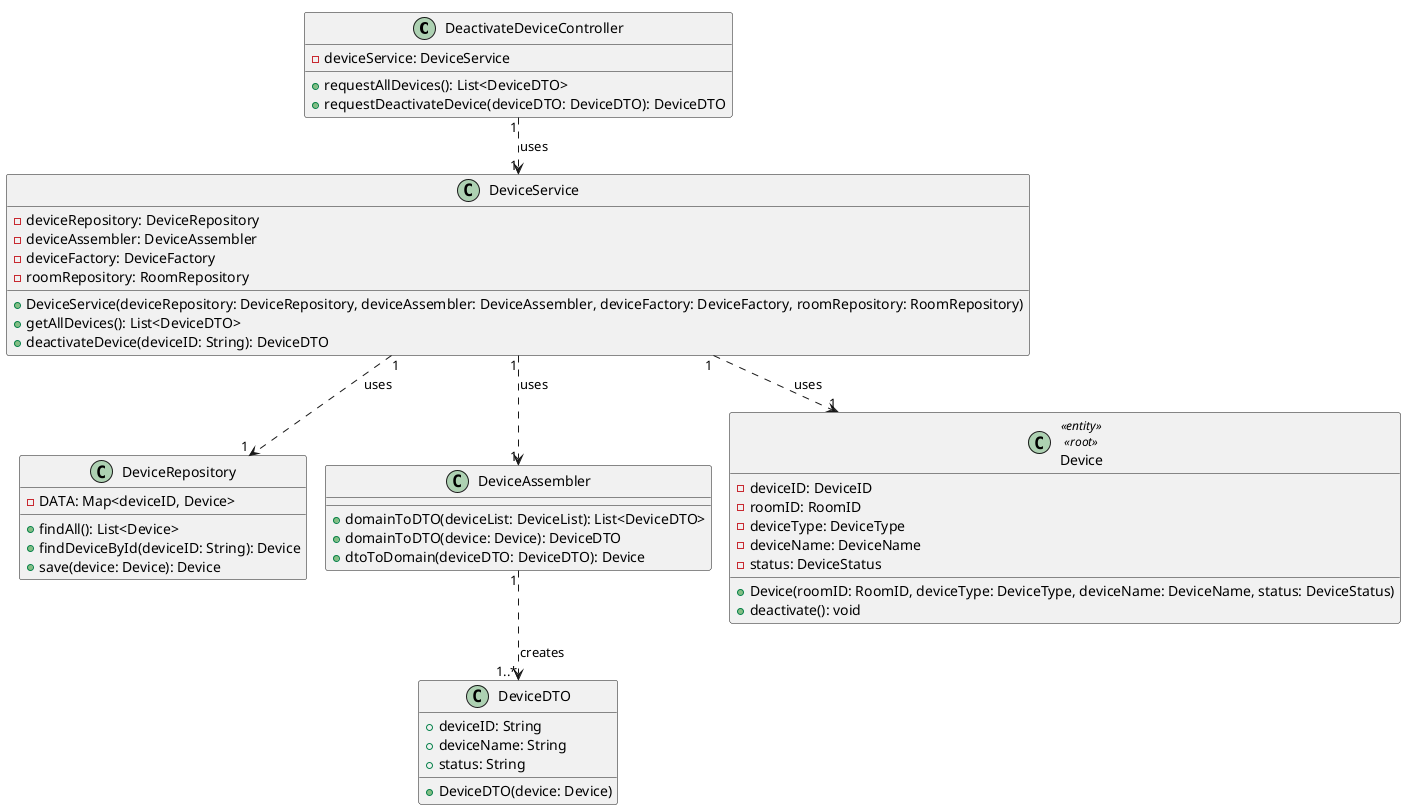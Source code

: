 @startuml
'https://plantuml.com/class-diagram

!pragma layout smetana
!pragma scale 100 width
!pragma useVerticalIfPossible

class DeactivateDeviceController {
    -deviceService: DeviceService
    +requestAllDevices(): List<DeviceDTO>
    +requestDeactivateDevice(deviceDTO: DeviceDTO): DeviceDTO
}

class DeviceService {
    -deviceRepository: DeviceRepository
    -deviceAssembler: DeviceAssembler
    -deviceFactory: DeviceFactory
    -roomRepository: RoomRepository
    +DeviceService(deviceRepository: DeviceRepository, deviceAssembler: DeviceAssembler, deviceFactory: DeviceFactory, roomRepository: RoomRepository)
    +getAllDevices(): List<DeviceDTO>
    +deactivateDevice(deviceID: String): DeviceDTO
}

class DeviceRepository {
    -DATA: Map<deviceID, Device>
    +findAll(): List<Device>
    +findDeviceById(deviceID: String): Device
    +save(device: Device): Device
}

class DeviceAssembler {
    +domainToDTO(deviceList: DeviceList): List<DeviceDTO>
    +domainToDTO(device: Device): DeviceDTO
    +dtoToDomain(deviceDTO: DeviceDTO): Device
}


class DeviceDTO {
    +deviceID: String
    + deviceName: String
    +status: String
    +DeviceDTO(device: Device)
}

class Device<<entity>><<root>> {
    -deviceID: DeviceID
    -roomID: RoomID
    -deviceType: DeviceType
    -deviceName: DeviceName
    -status: DeviceStatus
    +Device(roomID: RoomID, deviceType: DeviceType, deviceName: DeviceName, status: DeviceStatus)
    +deactivate(): void
}

DeactivateDeviceController "1" ..> "1" DeviceService: uses >
DeviceService "1" ..> "1" DeviceRepository: uses >
DeviceService "1" ..> "1" DeviceAssembler: uses >
DeviceAssembler "1" ..> "1..*" DeviceDTO: creates >
DeviceService "1" ..> "1" Device: uses
@enduml

